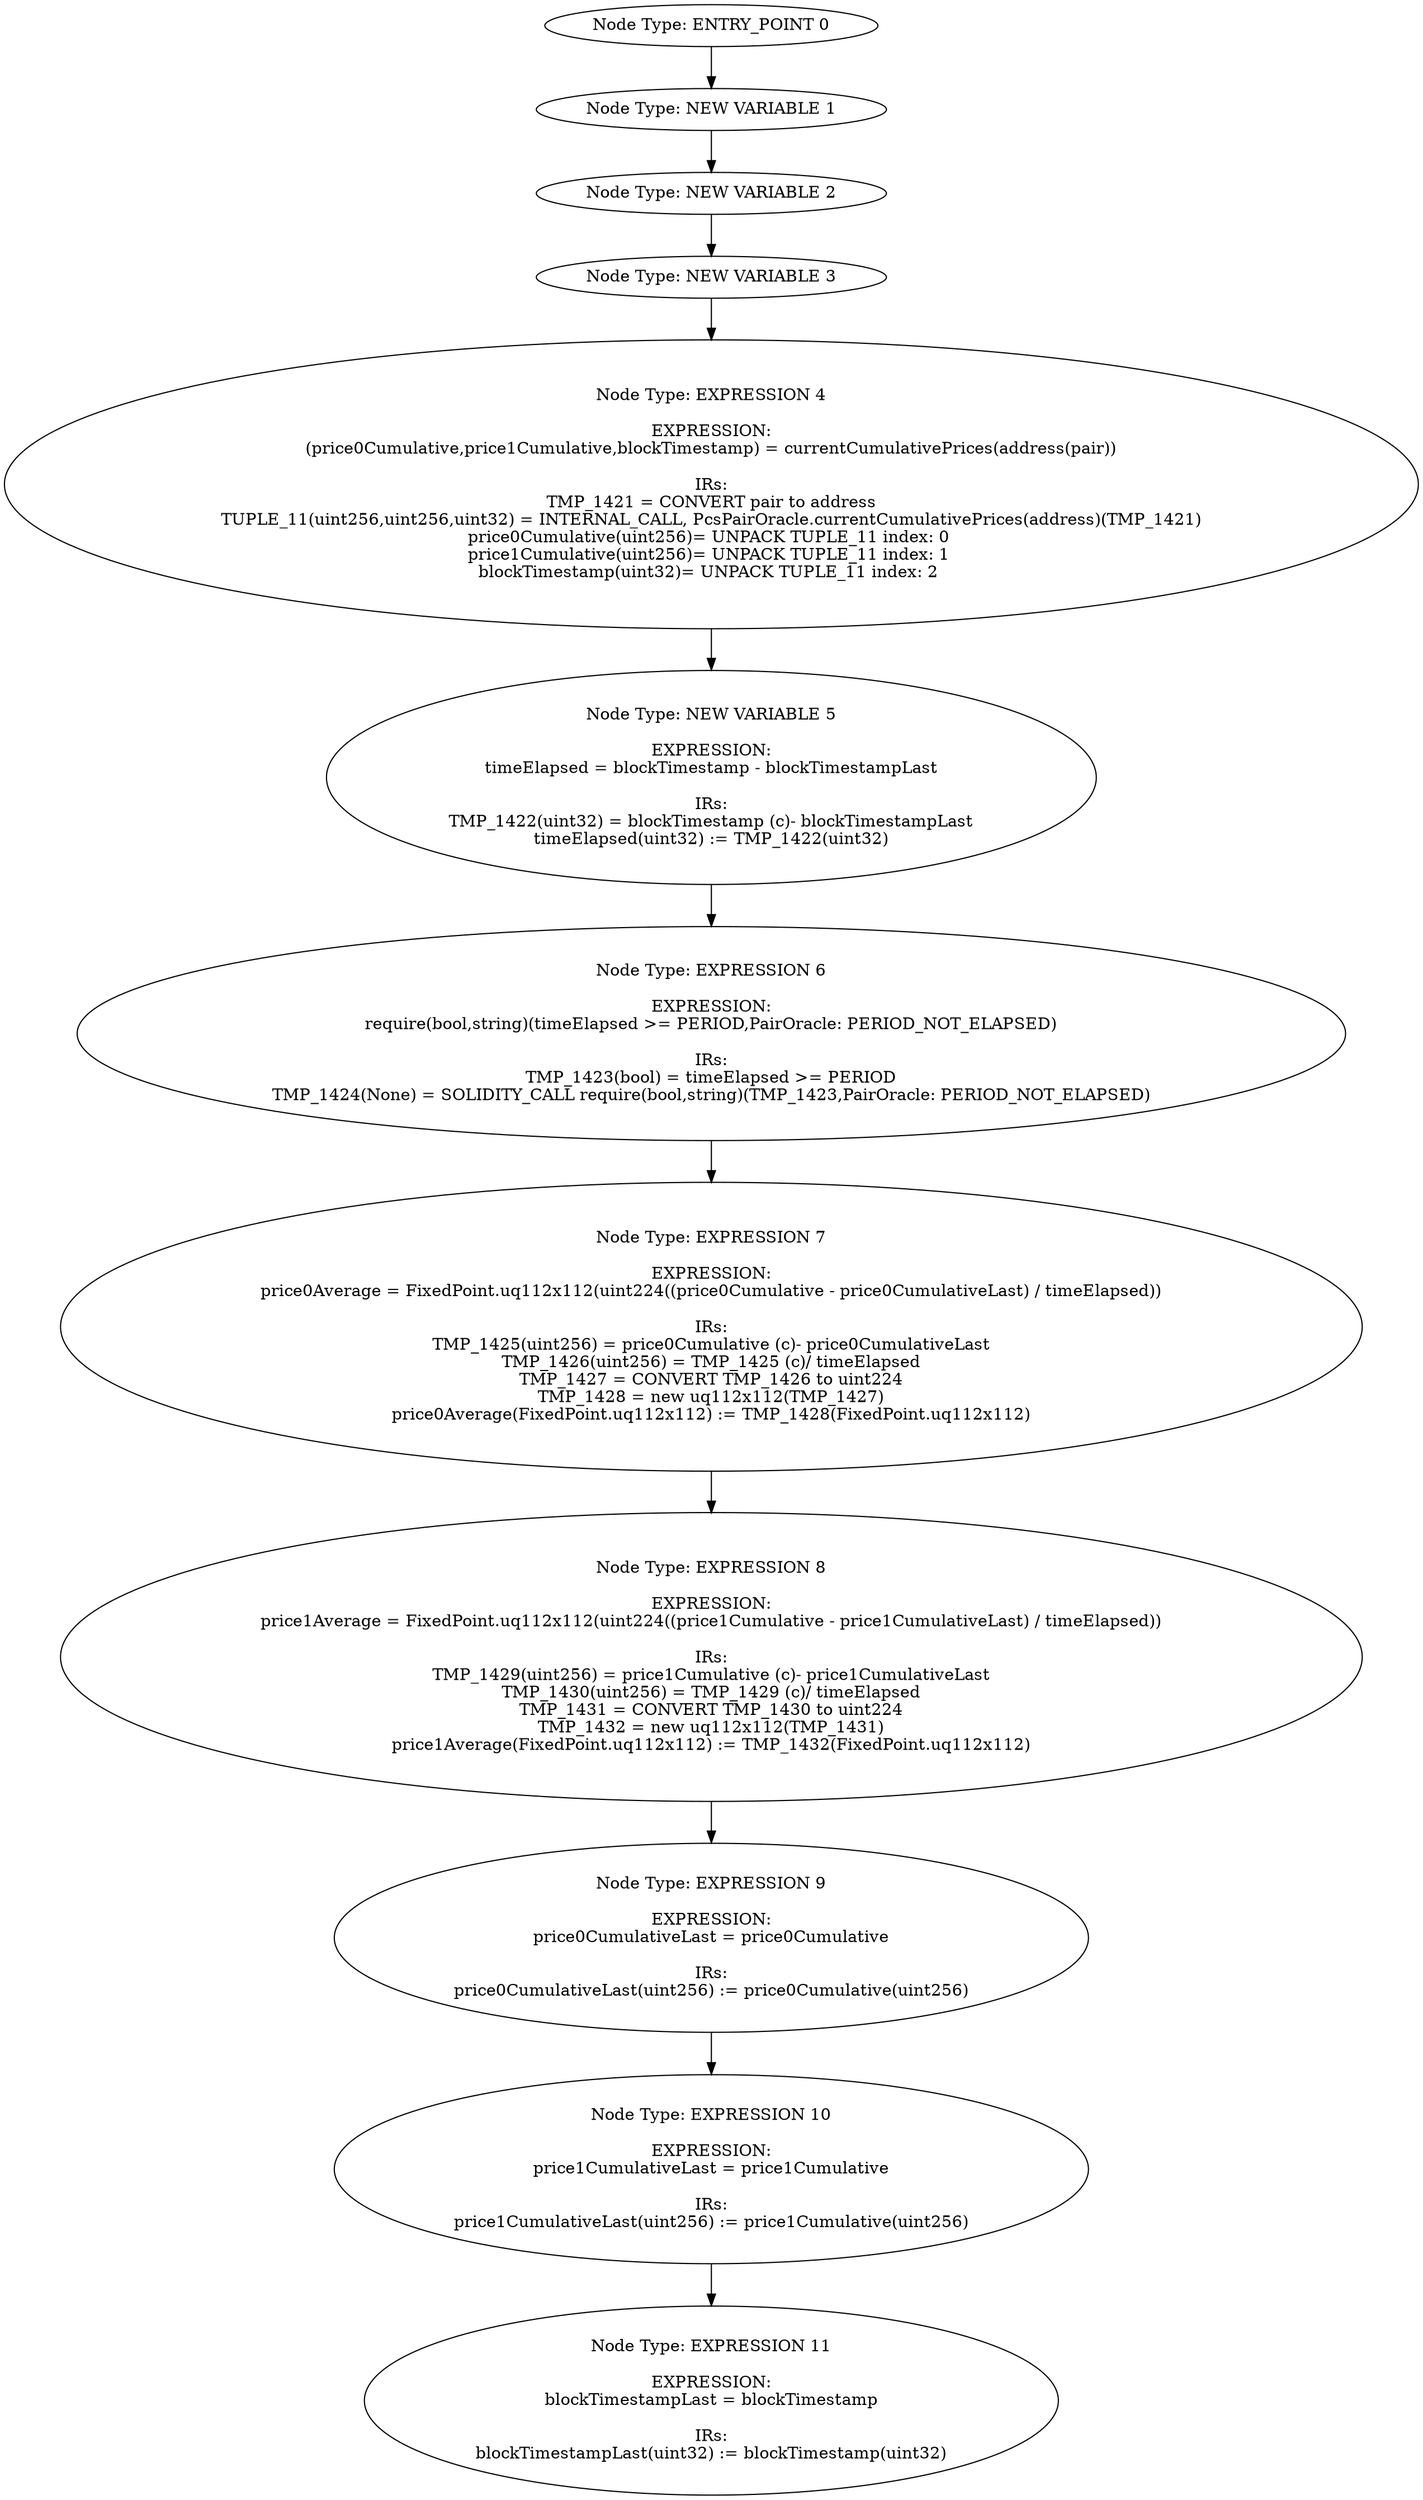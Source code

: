 digraph{
0[label="Node Type: ENTRY_POINT 0
"];
0->1;
1[label="Node Type: NEW VARIABLE 1
"];
1->2;
2[label="Node Type: NEW VARIABLE 2
"];
2->3;
3[label="Node Type: NEW VARIABLE 3
"];
3->4;
4[label="Node Type: EXPRESSION 4

EXPRESSION:
(price0Cumulative,price1Cumulative,blockTimestamp) = currentCumulativePrices(address(pair))

IRs:
TMP_1421 = CONVERT pair to address
TUPLE_11(uint256,uint256,uint32) = INTERNAL_CALL, PcsPairOracle.currentCumulativePrices(address)(TMP_1421)
price0Cumulative(uint256)= UNPACK TUPLE_11 index: 0 
price1Cumulative(uint256)= UNPACK TUPLE_11 index: 1 
blockTimestamp(uint32)= UNPACK TUPLE_11 index: 2 "];
4->5;
5[label="Node Type: NEW VARIABLE 5

EXPRESSION:
timeElapsed = blockTimestamp - blockTimestampLast

IRs:
TMP_1422(uint32) = blockTimestamp (c)- blockTimestampLast
timeElapsed(uint32) := TMP_1422(uint32)"];
5->6;
6[label="Node Type: EXPRESSION 6

EXPRESSION:
require(bool,string)(timeElapsed >= PERIOD,PairOracle: PERIOD_NOT_ELAPSED)

IRs:
TMP_1423(bool) = timeElapsed >= PERIOD
TMP_1424(None) = SOLIDITY_CALL require(bool,string)(TMP_1423,PairOracle: PERIOD_NOT_ELAPSED)"];
6->7;
7[label="Node Type: EXPRESSION 7

EXPRESSION:
price0Average = FixedPoint.uq112x112(uint224((price0Cumulative - price0CumulativeLast) / timeElapsed))

IRs:
TMP_1425(uint256) = price0Cumulative (c)- price0CumulativeLast
TMP_1426(uint256) = TMP_1425 (c)/ timeElapsed
TMP_1427 = CONVERT TMP_1426 to uint224
TMP_1428 = new uq112x112(TMP_1427)
price0Average(FixedPoint.uq112x112) := TMP_1428(FixedPoint.uq112x112)"];
7->8;
8[label="Node Type: EXPRESSION 8

EXPRESSION:
price1Average = FixedPoint.uq112x112(uint224((price1Cumulative - price1CumulativeLast) / timeElapsed))

IRs:
TMP_1429(uint256) = price1Cumulative (c)- price1CumulativeLast
TMP_1430(uint256) = TMP_1429 (c)/ timeElapsed
TMP_1431 = CONVERT TMP_1430 to uint224
TMP_1432 = new uq112x112(TMP_1431)
price1Average(FixedPoint.uq112x112) := TMP_1432(FixedPoint.uq112x112)"];
8->9;
9[label="Node Type: EXPRESSION 9

EXPRESSION:
price0CumulativeLast = price0Cumulative

IRs:
price0CumulativeLast(uint256) := price0Cumulative(uint256)"];
9->10;
10[label="Node Type: EXPRESSION 10

EXPRESSION:
price1CumulativeLast = price1Cumulative

IRs:
price1CumulativeLast(uint256) := price1Cumulative(uint256)"];
10->11;
11[label="Node Type: EXPRESSION 11

EXPRESSION:
blockTimestampLast = blockTimestamp

IRs:
blockTimestampLast(uint32) := blockTimestamp(uint32)"];
}
